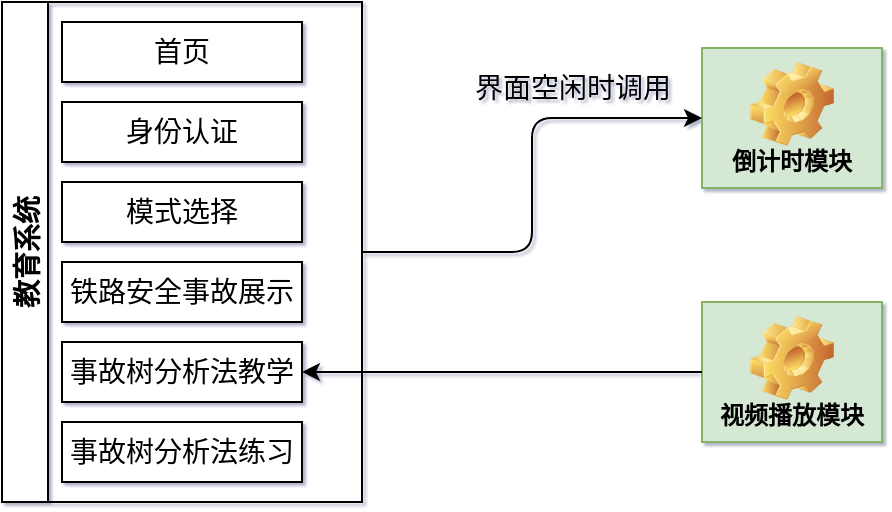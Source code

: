 <mxfile version="16.2.7" type="github">
  <diagram id="7y-EHpgLF9p1H6iW4e6p" name="Page-1">
    <mxGraphModel dx="1422" dy="762" grid="1" gridSize="10" guides="1" tooltips="1" connect="1" arrows="1" fold="1" page="1" pageScale="1" pageWidth="827" pageHeight="1169" background="#ffffff" math="0" shadow="1">
      <root>
        <mxCell id="0" />
        <mxCell id="1" parent="0" />
        <mxCell id="1Q_X3p0O61QN7MyHaXlF-4" value="倒计时模块" style="label;whiteSpace=wrap;html=1;align=center;verticalAlign=bottom;spacingLeft=0;spacingBottom=4;imageAlign=center;imageVerticalAlign=top;image=img/clipart/Gear_128x128.png;rounded=0;fillColor=#d5e8d4;strokeColor=#82b366;" vertex="1" parent="1">
          <mxGeometry x="400" y="160" width="90" height="70" as="geometry" />
        </mxCell>
        <mxCell id="1Q_X3p0O61QN7MyHaXlF-6" value="界面空闲时调用" style="text;html=1;resizable=0;autosize=1;align=center;verticalAlign=middle;points=[];fillColor=none;strokeColor=none;rounded=0;fontSize=14;" vertex="1" parent="1">
          <mxGeometry x="280" y="170" width="110" height="20" as="geometry" />
        </mxCell>
        <mxCell id="1Q_X3p0O61QN7MyHaXlF-8" value="视频播放模块" style="label;whiteSpace=wrap;html=1;align=center;verticalAlign=bottom;spacingLeft=0;spacingBottom=4;imageAlign=center;imageVerticalAlign=top;image=img/clipart/Gear_128x128.png;rounded=0;fillColor=#d5e8d4;strokeColor=#82b366;" vertex="1" parent="1">
          <mxGeometry x="400" y="287" width="90" height="70" as="geometry" />
        </mxCell>
        <mxCell id="1Q_X3p0O61QN7MyHaXlF-9" value="" style="endArrow=classic;html=1;rounded=0;fontSize=14;exitX=0;exitY=0.5;exitDx=0;exitDy=0;entryX=1;entryY=0.5;entryDx=0;entryDy=0;" edge="1" parent="1" source="1Q_X3p0O61QN7MyHaXlF-8" target="1Q_X3p0O61QN7MyHaXlF-26">
          <mxGeometry width="50" height="50" relative="1" as="geometry">
            <mxPoint x="390" y="537" as="sourcePoint" />
            <mxPoint x="290" y="370" as="targetPoint" />
          </mxGeometry>
        </mxCell>
        <mxCell id="1Q_X3p0O61QN7MyHaXlF-29" value="" style="edgeStyle=orthogonalEdgeStyle;curved=0;rounded=1;sketch=0;orthogonalLoop=1;jettySize=auto;html=1;fontSize=14;entryX=0;entryY=0.5;entryDx=0;entryDy=0;" edge="1" parent="1" source="1Q_X3p0O61QN7MyHaXlF-21" target="1Q_X3p0O61QN7MyHaXlF-4">
          <mxGeometry relative="1" as="geometry">
            <mxPoint x="370" y="262" as="targetPoint" />
          </mxGeometry>
        </mxCell>
        <mxCell id="1Q_X3p0O61QN7MyHaXlF-21" value="教育系统" style="swimlane;horizontal=0;rounded=0;labelBackgroundColor=#FFFFFF;sketch=0;fontSize=14;" vertex="1" parent="1">
          <mxGeometry x="50" y="137" width="180" height="250" as="geometry" />
        </mxCell>
        <mxCell id="1Q_X3p0O61QN7MyHaXlF-22" value="首页" style="whiteSpace=wrap;html=1;rounded=0;labelBackgroundColor=#FFFFFF;sketch=0;fontSize=14;" vertex="1" parent="1Q_X3p0O61QN7MyHaXlF-21">
          <mxGeometry x="30" y="10" width="120" height="30" as="geometry" />
        </mxCell>
        <mxCell id="1Q_X3p0O61QN7MyHaXlF-23" value="身份认证" style="whiteSpace=wrap;html=1;rounded=0;labelBackgroundColor=#FFFFFF;sketch=0;fontSize=14;" vertex="1" parent="1Q_X3p0O61QN7MyHaXlF-21">
          <mxGeometry x="30" y="50" width="120" height="30" as="geometry" />
        </mxCell>
        <mxCell id="1Q_X3p0O61QN7MyHaXlF-24" value="模式选择" style="whiteSpace=wrap;html=1;rounded=0;labelBackgroundColor=#FFFFFF;sketch=0;fontSize=14;" vertex="1" parent="1Q_X3p0O61QN7MyHaXlF-21">
          <mxGeometry x="30" y="90" width="120" height="30" as="geometry" />
        </mxCell>
        <mxCell id="1Q_X3p0O61QN7MyHaXlF-25" value="铁路安全事故展示" style="whiteSpace=wrap;html=1;rounded=0;labelBackgroundColor=#FFFFFF;sketch=0;fontSize=14;" vertex="1" parent="1Q_X3p0O61QN7MyHaXlF-21">
          <mxGeometry x="30" y="130" width="120" height="30" as="geometry" />
        </mxCell>
        <mxCell id="1Q_X3p0O61QN7MyHaXlF-26" value="事故树分析法教学" style="whiteSpace=wrap;html=1;rounded=0;labelBackgroundColor=#FFFFFF;sketch=0;fontSize=14;" vertex="1" parent="1Q_X3p0O61QN7MyHaXlF-21">
          <mxGeometry x="30" y="170" width="120" height="30" as="geometry" />
        </mxCell>
        <mxCell id="1Q_X3p0O61QN7MyHaXlF-27" value="事故树分析法练习" style="whiteSpace=wrap;html=1;rounded=0;labelBackgroundColor=#FFFFFF;sketch=0;fontSize=14;" vertex="1" parent="1Q_X3p0O61QN7MyHaXlF-21">
          <mxGeometry x="30" y="210" width="120" height="30" as="geometry" />
        </mxCell>
      </root>
    </mxGraphModel>
  </diagram>
</mxfile>
